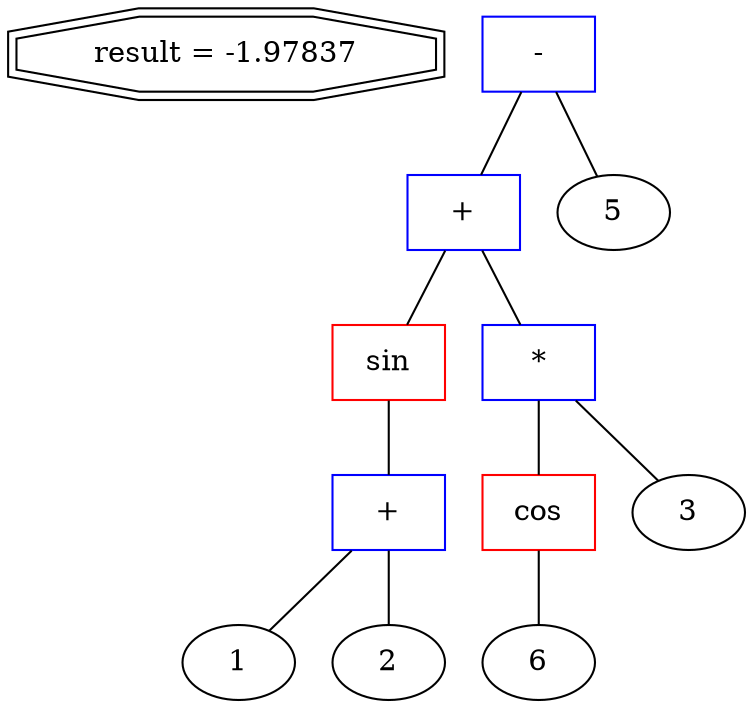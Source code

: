 graph astdump {
res [shape=doubleoctagon][label="result = -1.97837"]
_0_1[shape=box, color=blue,label="-"]
_0_1 -- _13_0;
_0_1 -- _14N5;
_14N5 [label="5"]
_13_0[shape=box, color=blue,label="+"]
_13_0 -- _6_7;
_13_0 -- _13_3;
_6_7[shape=box, color=red,label="sin"]
_6_7 -- _5_0;
_5_0[shape=box, color=blue,label="+"]
_5_0 -- _2N
_2N [label="1"]
_5_0 -- _4N2;
_4N2 [label="2"]
_13_3[shape=box, color=blue,label="*"]
_13_3 -- _11_8;
_13_3 -- _12N3;
_12N3 [label="3"]
_11_8[shape=box, color=red,label="cos"]
_11_8 -- _9N6;
_9N6 [label="6"]
}
